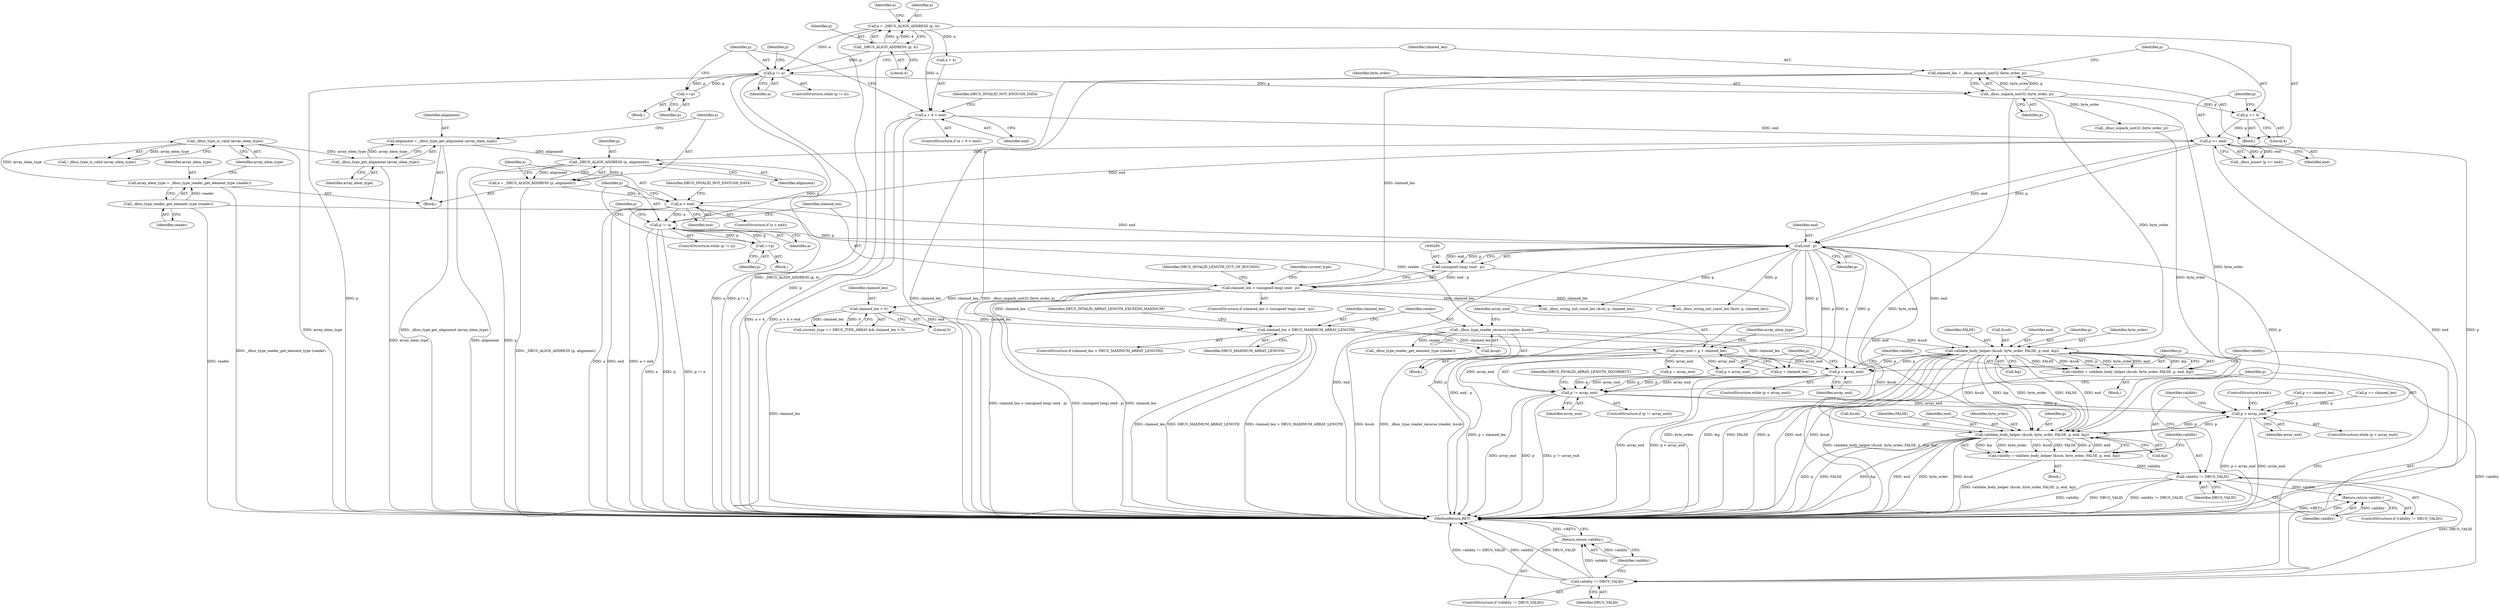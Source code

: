 digraph "0_dbus_7d65a3a6ed8815e34a99c680ac3869fde49dbbd4@pointer" {
"1000432" [label="(Call,validate_body_helper (&sub, byte_order, FALSE, p, end, &p))"];
"1000367" [label="(Call,_dbus_type_reader_recurse (reader, &sub))"];
"1000248" [label="(Call,_dbus_type_reader_get_element_type (reader))"];
"1000426" [label="(Call,p < array_end)"];
"1000432" [label="(Call,validate_body_helper (&sub, byte_order, FALSE, p, end, &p))"];
"1000230" [label="(Call,_dbus_unpack_uint32 (byte_order, p))"];
"1000215" [label="(Call,p != a)"];
"1000226" [label="(Call,++p)"];
"1000203" [label="(Call,_DBUS_ALIGN_ADDRESS (p, 4))"];
"1000201" [label="(Call,a = _DBUS_ALIGN_ADDRESS (p, 4))"];
"1000291" [label="(Call,end - p)"];
"1000237" [label="(Call,p <= end)"];
"1000233" [label="(Call,p += 4)"];
"1000207" [label="(Call,a + 4 > end)"];
"1000267" [label="(Call,a > end)"];
"1000261" [label="(Call,a = _DBUS_ALIGN_ADDRESS (p, alignment))"];
"1000263" [label="(Call,_DBUS_ALIGN_ADDRESS (p, alignment))"];
"1000257" [label="(Call,alignment = _dbus_type_get_alignment (array_elem_type))"];
"1000259" [label="(Call,_dbus_type_get_alignment (array_elem_type))"];
"1000252" [label="(Call,_dbus_type_is_valid (array_elem_type))"];
"1000246" [label="(Call,array_elem_type = _dbus_type_reader_get_element_type (reader))"];
"1000273" [label="(Call,p != a)"];
"1000284" [label="(Call,++p)"];
"1000371" [label="(Call,array_end = p + claimed_len)"];
"1000362" [label="(Call,claimed_len > DBUS_MAXIMUM_ARRAY_LENGTH)"];
"1000287" [label="(Call,claimed_len > (unsigned long) (end - p))"];
"1000228" [label="(Call,claimed_len = _dbus_unpack_uint32 (byte_order, p))"];
"1000289" [label="(Call,(unsigned long) (end - p))"];
"1000353" [label="(Call,claimed_len > 0)"];
"1000430" [label="(Call,validity = validate_body_helper (&sub, byte_order, FALSE, p, end, &p))"];
"1000442" [label="(Call,validity != DBUS_VALID)"];
"1000445" [label="(Return,return validity;)"];
"1000471" [label="(Call,validity != DBUS_VALID)"];
"1000474" [label="(Return,return validity;)"];
"1000461" [label="(Call,validate_body_helper (&sub, byte_order, FALSE, p, end, &p))"];
"1000455" [label="(Call,p < array_end)"];
"1000459" [label="(Call,validity = validate_body_helper (&sub, byte_order, FALSE, p, end, &p))"];
"1000448" [label="(Call,p != array_end)"];
"1000449" [label="(Identifier,p)"];
"1000295" [label="(Identifier,DBUS_INVALID_LENGTH_OUT_OF_BOUNDS)"];
"1000441" [label="(ControlStructure,if (validity != DBUS_VALID))"];
"1000454" [label="(ControlStructure,while (p < array_end))"];
"1000362" [label="(Call,claimed_len > DBUS_MAXIMUM_ARRAY_LENGTH)"];
"1000466" [label="(Identifier,p)"];
"1000233" [label="(Call,p += 4)"];
"1000235" [label="(Literal,4)"];
"1000247" [label="(Identifier,array_elem_type)"];
"1000246" [label="(Call,array_elem_type = _dbus_type_reader_get_element_type (reader))"];
"1000253" [label="(Identifier,array_elem_type)"];
"1000431" [label="(Identifier,validity)"];
"1000213" [label="(Identifier,DBUS_INVALID_NOT_ENOUGH_DATA)"];
"1000368" [label="(Identifier,reader)"];
"1000276" [label="(Block,)"];
"1000274" [label="(Identifier,p)"];
"1000458" [label="(Block,)"];
"1000427" [label="(Identifier,p)"];
"1000203" [label="(Call,_DBUS_ALIGN_ADDRESS (p, 4))"];
"1000273" [label="(Call,p != a)"];
"1000473" [label="(Identifier,DBUS_VALID)"];
"1000372" [label="(Identifier,array_end)"];
"1000753" [label="(MethodReturn,RET)"];
"1000209" [label="(Identifier,a)"];
"1000269" [label="(Identifier,end)"];
"1000361" [label="(ControlStructure,if (claimed_len > DBUS_MAXIMUM_ARRAY_LENGTH))"];
"1000234" [label="(Identifier,p)"];
"1000288" [label="(Identifier,claimed_len)"];
"1000462" [label="(Call,&sub)"];
"1000214" [label="(ControlStructure,while (p != a))"];
"1000261" [label="(Call,a = _DBUS_ALIGN_ADDRESS (p, alignment))"];
"1000442" [label="(Call,validity != DBUS_VALID)"];
"1000444" [label="(Identifier,DBUS_VALID)"];
"1000275" [label="(Identifier,a)"];
"1000208" [label="(Call,a + 4)"];
"1000217" [label="(Identifier,a)"];
"1000364" [label="(Identifier,DBUS_MAXIMUM_ARRAY_LENGTH)"];
"1000298" [label="(Identifier,current_type)"];
"1000206" [label="(ControlStructure,if (a + 4 > end))"];
"1000420" [label="(Call,p = array_end)"];
"1000267" [label="(Call,a > end)"];
"1000430" [label="(Call,validity = validate_body_helper (&sub, byte_order, FALSE, p, end, &p))"];
"1000471" [label="(Call,validity != DBUS_VALID)"];
"1000280" [label="(Identifier,p)"];
"1000258" [label="(Identifier,alignment)"];
"1000465" [label="(Identifier,FALSE)"];
"1000461" [label="(Call,validate_body_helper (&sub, byte_order, FALSE, p, end, &p))"];
"1000284" [label="(Call,++p)"];
"1000373" [label="(Call,p + claimed_len)"];
"1000239" [label="(Identifier,end)"];
"1000265" [label="(Identifier,alignment)"];
"1000432" [label="(Call,validate_body_helper (&sub, byte_order, FALSE, p, end, &p))"];
"1000446" [label="(Identifier,validity)"];
"1000232" [label="(Identifier,p)"];
"1000452" [label="(Identifier,DBUS_INVALID_ARRAY_LENGTH_INCORRECT)"];
"1000460" [label="(Identifier,validity)"];
"1000227" [label="(Identifier,p)"];
"1000236" [label="(Call,_dbus_assert (p <= end))"];
"1000230" [label="(Call,_dbus_unpack_uint32 (byte_order, p))"];
"1000425" [label="(ControlStructure,while (p < array_end))"];
"1000475" [label="(Identifier,validity)"];
"1000263" [label="(Call,_DBUS_ALIGN_ADDRESS (p, alignment))"];
"1000371" [label="(Call,array_end = p + claimed_len)"];
"1000251" [label="(Call,!_dbus_type_is_valid (array_elem_type))"];
"1000231" [label="(Identifier,byte_order)"];
"1000401" [label="(Call,_dbus_unpack_uint32 (byte_order, p))"];
"1000426" [label="(Call,p < array_end)"];
"1000244" [label="(Block,)"];
"1000285" [label="(Identifier,p)"];
"1000476" [label="(ControlStructure,break;)"];
"1000377" [label="(Identifier,array_elem_type)"];
"1000260" [label="(Identifier,array_elem_type)"];
"1000248" [label="(Call,_dbus_type_reader_get_element_type (reader))"];
"1000271" [label="(Identifier,DBUS_INVALID_NOT_ENOUGH_DATA)"];
"1000378" [label="(Call,_dbus_type_reader_get_element_type (reader))"];
"1000474" [label="(Return,return validity;)"];
"1000204" [label="(Identifier,p)"];
"1000468" [label="(Call,&p)"];
"1000292" [label="(Identifier,end)"];
"1000287" [label="(Call,claimed_len > (unsigned long) (end - p))"];
"1000436" [label="(Identifier,FALSE)"];
"1000433" [label="(Call,&sub)"];
"1000438" [label="(Identifier,end)"];
"1000229" [label="(Identifier,claimed_len)"];
"1000349" [label="(Call,current_type == DBUS_TYPE_ARRAY && claimed_len > 0)"];
"1000472" [label="(Identifier,validity)"];
"1000344" [label="(Call,p += claimed_len)"];
"1000328" [label="(Call,_dbus_string_init_const_len (&str, p, claimed_len))"];
"1000238" [label="(Identifier,p)"];
"1000272" [label="(ControlStructure,while (p != a))"];
"1000467" [label="(Identifier,end)"];
"1000199" [label="(Block,)"];
"1000456" [label="(Identifier,p)"];
"1000445" [label="(Return,return validity;)"];
"1000237" [label="(Call,p <= end)"];
"1000293" [label="(Identifier,p)"];
"1000202" [label="(Identifier,a)"];
"1000457" [label="(Identifier,array_end)"];
"1000201" [label="(Call,a = _DBUS_ALIGN_ADDRESS (p, 4))"];
"1000211" [label="(Identifier,end)"];
"1000395" [label="(Call,p < array_end)"];
"1000356" [label="(Block,)"];
"1000226" [label="(Call,++p)"];
"1000249" [label="(Identifier,reader)"];
"1000222" [label="(Identifier,p)"];
"1000450" [label="(Identifier,array_end)"];
"1000266" [label="(ControlStructure,if (a > end))"];
"1000289" [label="(Call,(unsigned long) (end - p))"];
"1000205" [label="(Literal,4)"];
"1000437" [label="(Identifier,p)"];
"1000353" [label="(Call,claimed_len > 0)"];
"1000318" [label="(Call,p += claimed_len)"];
"1000367" [label="(Call,_dbus_type_reader_recurse (reader, &sub))"];
"1000216" [label="(Identifier,p)"];
"1000228" [label="(Call,claimed_len = _dbus_unpack_uint32 (byte_order, p))"];
"1000428" [label="(Identifier,array_end)"];
"1000215" [label="(Call,p != a)"];
"1000355" [label="(Literal,0)"];
"1000363" [label="(Identifier,claimed_len)"];
"1000447" [label="(ControlStructure,if (p != array_end))"];
"1000448" [label="(Call,p != array_end)"];
"1000369" [label="(Call,&sub)"];
"1000257" [label="(Call,alignment = _dbus_type_get_alignment (array_elem_type))"];
"1000207" [label="(Call,a + 4 > end)"];
"1000302" [label="(Call,_dbus_string_init_const_len (&str, p, claimed_len))"];
"1000262" [label="(Identifier,a)"];
"1000464" [label="(Identifier,byte_order)"];
"1000470" [label="(ControlStructure,if (validity != DBUS_VALID))"];
"1000435" [label="(Identifier,byte_order)"];
"1000455" [label="(Call,p < array_end)"];
"1000429" [label="(Block,)"];
"1000264" [label="(Identifier,p)"];
"1000291" [label="(Call,end - p)"];
"1000286" [label="(ControlStructure,if (claimed_len > (unsigned long) (end - p)))"];
"1000259" [label="(Call,_dbus_type_get_alignment (array_elem_type))"];
"1000443" [label="(Identifier,validity)"];
"1000268" [label="(Identifier,a)"];
"1000354" [label="(Identifier,claimed_len)"];
"1000218" [label="(Block,)"];
"1000439" [label="(Call,&p)"];
"1000252" [label="(Call,_dbus_type_is_valid (array_elem_type))"];
"1000459" [label="(Call,validity = validate_body_helper (&sub, byte_order, FALSE, p, end, &p))"];
"1000366" [label="(Identifier,DBUS_INVALID_ARRAY_LENGTH_EXCEEDS_MAXIMUM)"];
"1000432" -> "1000430"  [label="AST: "];
"1000432" -> "1000439"  [label="CFG: "];
"1000433" -> "1000432"  [label="AST: "];
"1000435" -> "1000432"  [label="AST: "];
"1000436" -> "1000432"  [label="AST: "];
"1000437" -> "1000432"  [label="AST: "];
"1000438" -> "1000432"  [label="AST: "];
"1000439" -> "1000432"  [label="AST: "];
"1000430" -> "1000432"  [label="CFG: "];
"1000432" -> "1000753"  [label="DDG: FALSE"];
"1000432" -> "1000753"  [label="DDG: p"];
"1000432" -> "1000753"  [label="DDG: end"];
"1000432" -> "1000753"  [label="DDG: &sub"];
"1000432" -> "1000753"  [label="DDG: byte_order"];
"1000432" -> "1000753"  [label="DDG: &p"];
"1000432" -> "1000426"  [label="DDG: p"];
"1000432" -> "1000430"  [label="DDG: FALSE"];
"1000432" -> "1000430"  [label="DDG: &sub"];
"1000432" -> "1000430"  [label="DDG: p"];
"1000432" -> "1000430"  [label="DDG: byte_order"];
"1000432" -> "1000430"  [label="DDG: end"];
"1000432" -> "1000430"  [label="DDG: &p"];
"1000367" -> "1000432"  [label="DDG: &sub"];
"1000426" -> "1000432"  [label="DDG: p"];
"1000230" -> "1000432"  [label="DDG: byte_order"];
"1000291" -> "1000432"  [label="DDG: end"];
"1000432" -> "1000461"  [label="DDG: &sub"];
"1000432" -> "1000461"  [label="DDG: &p"];
"1000432" -> "1000461"  [label="DDG: byte_order"];
"1000432" -> "1000461"  [label="DDG: FALSE"];
"1000432" -> "1000461"  [label="DDG: end"];
"1000367" -> "1000356"  [label="AST: "];
"1000367" -> "1000369"  [label="CFG: "];
"1000368" -> "1000367"  [label="AST: "];
"1000369" -> "1000367"  [label="AST: "];
"1000372" -> "1000367"  [label="CFG: "];
"1000367" -> "1000753"  [label="DDG: &sub"];
"1000367" -> "1000753"  [label="DDG: _dbus_type_reader_recurse (reader, &sub)"];
"1000248" -> "1000367"  [label="DDG: reader"];
"1000367" -> "1000378"  [label="DDG: reader"];
"1000367" -> "1000461"  [label="DDG: &sub"];
"1000248" -> "1000246"  [label="AST: "];
"1000248" -> "1000249"  [label="CFG: "];
"1000249" -> "1000248"  [label="AST: "];
"1000246" -> "1000248"  [label="CFG: "];
"1000248" -> "1000753"  [label="DDG: reader"];
"1000248" -> "1000246"  [label="DDG: reader"];
"1000426" -> "1000425"  [label="AST: "];
"1000426" -> "1000428"  [label="CFG: "];
"1000427" -> "1000426"  [label="AST: "];
"1000428" -> "1000426"  [label="AST: "];
"1000431" -> "1000426"  [label="CFG: "];
"1000449" -> "1000426"  [label="CFG: "];
"1000426" -> "1000753"  [label="DDG: array_end"];
"1000426" -> "1000753"  [label="DDG: p < array_end"];
"1000291" -> "1000426"  [label="DDG: p"];
"1000371" -> "1000426"  [label="DDG: array_end"];
"1000426" -> "1000448"  [label="DDG: p"];
"1000426" -> "1000448"  [label="DDG: array_end"];
"1000230" -> "1000228"  [label="AST: "];
"1000230" -> "1000232"  [label="CFG: "];
"1000231" -> "1000230"  [label="AST: "];
"1000232" -> "1000230"  [label="AST: "];
"1000228" -> "1000230"  [label="CFG: "];
"1000230" -> "1000753"  [label="DDG: byte_order"];
"1000230" -> "1000228"  [label="DDG: byte_order"];
"1000230" -> "1000228"  [label="DDG: p"];
"1000215" -> "1000230"  [label="DDG: p"];
"1000230" -> "1000233"  [label="DDG: p"];
"1000230" -> "1000401"  [label="DDG: byte_order"];
"1000230" -> "1000461"  [label="DDG: byte_order"];
"1000215" -> "1000214"  [label="AST: "];
"1000215" -> "1000217"  [label="CFG: "];
"1000216" -> "1000215"  [label="AST: "];
"1000217" -> "1000215"  [label="AST: "];
"1000222" -> "1000215"  [label="CFG: "];
"1000229" -> "1000215"  [label="CFG: "];
"1000215" -> "1000753"  [label="DDG: p"];
"1000215" -> "1000753"  [label="DDG: a"];
"1000215" -> "1000753"  [label="DDG: p != a"];
"1000226" -> "1000215"  [label="DDG: p"];
"1000203" -> "1000215"  [label="DDG: p"];
"1000201" -> "1000215"  [label="DDG: a"];
"1000215" -> "1000226"  [label="DDG: p"];
"1000226" -> "1000218"  [label="AST: "];
"1000226" -> "1000227"  [label="CFG: "];
"1000227" -> "1000226"  [label="AST: "];
"1000216" -> "1000226"  [label="CFG: "];
"1000203" -> "1000201"  [label="AST: "];
"1000203" -> "1000205"  [label="CFG: "];
"1000204" -> "1000203"  [label="AST: "];
"1000205" -> "1000203"  [label="AST: "];
"1000201" -> "1000203"  [label="CFG: "];
"1000203" -> "1000753"  [label="DDG: p"];
"1000203" -> "1000201"  [label="DDG: p"];
"1000203" -> "1000201"  [label="DDG: 4"];
"1000201" -> "1000199"  [label="AST: "];
"1000202" -> "1000201"  [label="AST: "];
"1000209" -> "1000201"  [label="CFG: "];
"1000201" -> "1000753"  [label="DDG: _DBUS_ALIGN_ADDRESS (p, 4)"];
"1000201" -> "1000207"  [label="DDG: a"];
"1000201" -> "1000208"  [label="DDG: a"];
"1000291" -> "1000289"  [label="AST: "];
"1000291" -> "1000293"  [label="CFG: "];
"1000292" -> "1000291"  [label="AST: "];
"1000293" -> "1000291"  [label="AST: "];
"1000289" -> "1000291"  [label="CFG: "];
"1000291" -> "1000753"  [label="DDG: end"];
"1000291" -> "1000753"  [label="DDG: p"];
"1000291" -> "1000289"  [label="DDG: end"];
"1000291" -> "1000289"  [label="DDG: p"];
"1000237" -> "1000291"  [label="DDG: end"];
"1000237" -> "1000291"  [label="DDG: p"];
"1000267" -> "1000291"  [label="DDG: end"];
"1000273" -> "1000291"  [label="DDG: p"];
"1000291" -> "1000302"  [label="DDG: p"];
"1000291" -> "1000328"  [label="DDG: p"];
"1000291" -> "1000371"  [label="DDG: p"];
"1000291" -> "1000373"  [label="DDG: p"];
"1000291" -> "1000395"  [label="DDG: p"];
"1000291" -> "1000455"  [label="DDG: p"];
"1000291" -> "1000461"  [label="DDG: end"];
"1000237" -> "1000236"  [label="AST: "];
"1000237" -> "1000239"  [label="CFG: "];
"1000238" -> "1000237"  [label="AST: "];
"1000239" -> "1000237"  [label="AST: "];
"1000236" -> "1000237"  [label="CFG: "];
"1000237" -> "1000753"  [label="DDG: end"];
"1000237" -> "1000753"  [label="DDG: p"];
"1000237" -> "1000236"  [label="DDG: p"];
"1000237" -> "1000236"  [label="DDG: end"];
"1000233" -> "1000237"  [label="DDG: p"];
"1000207" -> "1000237"  [label="DDG: end"];
"1000237" -> "1000263"  [label="DDG: p"];
"1000237" -> "1000267"  [label="DDG: end"];
"1000233" -> "1000199"  [label="AST: "];
"1000233" -> "1000235"  [label="CFG: "];
"1000234" -> "1000233"  [label="AST: "];
"1000235" -> "1000233"  [label="AST: "];
"1000238" -> "1000233"  [label="CFG: "];
"1000207" -> "1000206"  [label="AST: "];
"1000207" -> "1000211"  [label="CFG: "];
"1000208" -> "1000207"  [label="AST: "];
"1000211" -> "1000207"  [label="AST: "];
"1000213" -> "1000207"  [label="CFG: "];
"1000216" -> "1000207"  [label="CFG: "];
"1000207" -> "1000753"  [label="DDG: a + 4"];
"1000207" -> "1000753"  [label="DDG: a + 4 > end"];
"1000207" -> "1000753"  [label="DDG: end"];
"1000267" -> "1000266"  [label="AST: "];
"1000267" -> "1000269"  [label="CFG: "];
"1000268" -> "1000267"  [label="AST: "];
"1000269" -> "1000267"  [label="AST: "];
"1000271" -> "1000267"  [label="CFG: "];
"1000274" -> "1000267"  [label="CFG: "];
"1000267" -> "1000753"  [label="DDG: end"];
"1000267" -> "1000753"  [label="DDG: a > end"];
"1000267" -> "1000753"  [label="DDG: a"];
"1000261" -> "1000267"  [label="DDG: a"];
"1000267" -> "1000273"  [label="DDG: a"];
"1000261" -> "1000244"  [label="AST: "];
"1000261" -> "1000263"  [label="CFG: "];
"1000262" -> "1000261"  [label="AST: "];
"1000263" -> "1000261"  [label="AST: "];
"1000268" -> "1000261"  [label="CFG: "];
"1000261" -> "1000753"  [label="DDG: _DBUS_ALIGN_ADDRESS (p, alignment)"];
"1000263" -> "1000261"  [label="DDG: p"];
"1000263" -> "1000261"  [label="DDG: alignment"];
"1000263" -> "1000265"  [label="CFG: "];
"1000264" -> "1000263"  [label="AST: "];
"1000265" -> "1000263"  [label="AST: "];
"1000263" -> "1000753"  [label="DDG: alignment"];
"1000263" -> "1000753"  [label="DDG: p"];
"1000257" -> "1000263"  [label="DDG: alignment"];
"1000263" -> "1000273"  [label="DDG: p"];
"1000257" -> "1000244"  [label="AST: "];
"1000257" -> "1000259"  [label="CFG: "];
"1000258" -> "1000257"  [label="AST: "];
"1000259" -> "1000257"  [label="AST: "];
"1000262" -> "1000257"  [label="CFG: "];
"1000257" -> "1000753"  [label="DDG: _dbus_type_get_alignment (array_elem_type)"];
"1000259" -> "1000257"  [label="DDG: array_elem_type"];
"1000259" -> "1000260"  [label="CFG: "];
"1000260" -> "1000259"  [label="AST: "];
"1000259" -> "1000753"  [label="DDG: array_elem_type"];
"1000252" -> "1000259"  [label="DDG: array_elem_type"];
"1000252" -> "1000251"  [label="AST: "];
"1000252" -> "1000253"  [label="CFG: "];
"1000253" -> "1000252"  [label="AST: "];
"1000251" -> "1000252"  [label="CFG: "];
"1000252" -> "1000753"  [label="DDG: array_elem_type"];
"1000252" -> "1000251"  [label="DDG: array_elem_type"];
"1000246" -> "1000252"  [label="DDG: array_elem_type"];
"1000246" -> "1000244"  [label="AST: "];
"1000247" -> "1000246"  [label="AST: "];
"1000253" -> "1000246"  [label="CFG: "];
"1000246" -> "1000753"  [label="DDG: _dbus_type_reader_get_element_type (reader)"];
"1000273" -> "1000272"  [label="AST: "];
"1000273" -> "1000275"  [label="CFG: "];
"1000274" -> "1000273"  [label="AST: "];
"1000275" -> "1000273"  [label="AST: "];
"1000280" -> "1000273"  [label="CFG: "];
"1000288" -> "1000273"  [label="CFG: "];
"1000273" -> "1000753"  [label="DDG: a"];
"1000273" -> "1000753"  [label="DDG: p"];
"1000273" -> "1000753"  [label="DDG: p != a"];
"1000284" -> "1000273"  [label="DDG: p"];
"1000273" -> "1000284"  [label="DDG: p"];
"1000284" -> "1000276"  [label="AST: "];
"1000284" -> "1000285"  [label="CFG: "];
"1000285" -> "1000284"  [label="AST: "];
"1000274" -> "1000284"  [label="CFG: "];
"1000371" -> "1000356"  [label="AST: "];
"1000371" -> "1000373"  [label="CFG: "];
"1000372" -> "1000371"  [label="AST: "];
"1000373" -> "1000371"  [label="AST: "];
"1000377" -> "1000371"  [label="CFG: "];
"1000371" -> "1000753"  [label="DDG: p + claimed_len"];
"1000362" -> "1000371"  [label="DDG: claimed_len"];
"1000371" -> "1000395"  [label="DDG: array_end"];
"1000371" -> "1000420"  [label="DDG: array_end"];
"1000371" -> "1000448"  [label="DDG: array_end"];
"1000362" -> "1000361"  [label="AST: "];
"1000362" -> "1000364"  [label="CFG: "];
"1000363" -> "1000362"  [label="AST: "];
"1000364" -> "1000362"  [label="AST: "];
"1000366" -> "1000362"  [label="CFG: "];
"1000368" -> "1000362"  [label="CFG: "];
"1000362" -> "1000753"  [label="DDG: DBUS_MAXIMUM_ARRAY_LENGTH"];
"1000362" -> "1000753"  [label="DDG: claimed_len > DBUS_MAXIMUM_ARRAY_LENGTH"];
"1000362" -> "1000753"  [label="DDG: claimed_len"];
"1000287" -> "1000362"  [label="DDG: claimed_len"];
"1000353" -> "1000362"  [label="DDG: claimed_len"];
"1000362" -> "1000373"  [label="DDG: claimed_len"];
"1000287" -> "1000286"  [label="AST: "];
"1000287" -> "1000289"  [label="CFG: "];
"1000288" -> "1000287"  [label="AST: "];
"1000289" -> "1000287"  [label="AST: "];
"1000295" -> "1000287"  [label="CFG: "];
"1000298" -> "1000287"  [label="CFG: "];
"1000287" -> "1000753"  [label="DDG: claimed_len > (unsigned long) (end - p)"];
"1000287" -> "1000753"  [label="DDG: (unsigned long) (end - p)"];
"1000287" -> "1000753"  [label="DDG: claimed_len"];
"1000228" -> "1000287"  [label="DDG: claimed_len"];
"1000289" -> "1000287"  [label="DDG: end - p"];
"1000287" -> "1000302"  [label="DDG: claimed_len"];
"1000287" -> "1000328"  [label="DDG: claimed_len"];
"1000287" -> "1000353"  [label="DDG: claimed_len"];
"1000228" -> "1000199"  [label="AST: "];
"1000229" -> "1000228"  [label="AST: "];
"1000234" -> "1000228"  [label="CFG: "];
"1000228" -> "1000753"  [label="DDG: claimed_len"];
"1000228" -> "1000753"  [label="DDG: _dbus_unpack_uint32 (byte_order, p)"];
"1000290" -> "1000289"  [label="AST: "];
"1000289" -> "1000753"  [label="DDG: end - p"];
"1000353" -> "1000349"  [label="AST: "];
"1000353" -> "1000355"  [label="CFG: "];
"1000354" -> "1000353"  [label="AST: "];
"1000355" -> "1000353"  [label="AST: "];
"1000349" -> "1000353"  [label="CFG: "];
"1000353" -> "1000753"  [label="DDG: claimed_len"];
"1000353" -> "1000349"  [label="DDG: claimed_len"];
"1000353" -> "1000349"  [label="DDG: 0"];
"1000430" -> "1000429"  [label="AST: "];
"1000431" -> "1000430"  [label="AST: "];
"1000443" -> "1000430"  [label="CFG: "];
"1000430" -> "1000753"  [label="DDG: validate_body_helper (&sub, byte_order, FALSE, p, end, &p)"];
"1000430" -> "1000442"  [label="DDG: validity"];
"1000442" -> "1000441"  [label="AST: "];
"1000442" -> "1000444"  [label="CFG: "];
"1000443" -> "1000442"  [label="AST: "];
"1000444" -> "1000442"  [label="AST: "];
"1000427" -> "1000442"  [label="CFG: "];
"1000446" -> "1000442"  [label="CFG: "];
"1000442" -> "1000753"  [label="DDG: validity != DBUS_VALID"];
"1000442" -> "1000753"  [label="DDG: validity"];
"1000442" -> "1000753"  [label="DDG: DBUS_VALID"];
"1000442" -> "1000445"  [label="DDG: validity"];
"1000442" -> "1000471"  [label="DDG: DBUS_VALID"];
"1000445" -> "1000441"  [label="AST: "];
"1000445" -> "1000446"  [label="CFG: "];
"1000446" -> "1000445"  [label="AST: "];
"1000753" -> "1000445"  [label="CFG: "];
"1000445" -> "1000753"  [label="DDG: <RET>"];
"1000446" -> "1000445"  [label="DDG: validity"];
"1000471" -> "1000470"  [label="AST: "];
"1000471" -> "1000473"  [label="CFG: "];
"1000472" -> "1000471"  [label="AST: "];
"1000473" -> "1000471"  [label="AST: "];
"1000456" -> "1000471"  [label="CFG: "];
"1000475" -> "1000471"  [label="CFG: "];
"1000471" -> "1000753"  [label="DDG: validity"];
"1000471" -> "1000753"  [label="DDG: DBUS_VALID"];
"1000471" -> "1000753"  [label="DDG: validity != DBUS_VALID"];
"1000459" -> "1000471"  [label="DDG: validity"];
"1000471" -> "1000474"  [label="DDG: validity"];
"1000474" -> "1000470"  [label="AST: "];
"1000474" -> "1000475"  [label="CFG: "];
"1000475" -> "1000474"  [label="AST: "];
"1000753" -> "1000474"  [label="CFG: "];
"1000474" -> "1000753"  [label="DDG: <RET>"];
"1000475" -> "1000474"  [label="DDG: validity"];
"1000461" -> "1000459"  [label="AST: "];
"1000461" -> "1000468"  [label="CFG: "];
"1000462" -> "1000461"  [label="AST: "];
"1000464" -> "1000461"  [label="AST: "];
"1000465" -> "1000461"  [label="AST: "];
"1000466" -> "1000461"  [label="AST: "];
"1000467" -> "1000461"  [label="AST: "];
"1000468" -> "1000461"  [label="AST: "];
"1000459" -> "1000461"  [label="CFG: "];
"1000461" -> "1000753"  [label="DDG: FALSE"];
"1000461" -> "1000753"  [label="DDG: &p"];
"1000461" -> "1000753"  [label="DDG: end"];
"1000461" -> "1000753"  [label="DDG: byte_order"];
"1000461" -> "1000753"  [label="DDG: &sub"];
"1000461" -> "1000753"  [label="DDG: p"];
"1000461" -> "1000455"  [label="DDG: p"];
"1000461" -> "1000459"  [label="DDG: &p"];
"1000461" -> "1000459"  [label="DDG: byte_order"];
"1000461" -> "1000459"  [label="DDG: &sub"];
"1000461" -> "1000459"  [label="DDG: FALSE"];
"1000461" -> "1000459"  [label="DDG: p"];
"1000461" -> "1000459"  [label="DDG: end"];
"1000401" -> "1000461"  [label="DDG: byte_order"];
"1000455" -> "1000461"  [label="DDG: p"];
"1000455" -> "1000454"  [label="AST: "];
"1000455" -> "1000457"  [label="CFG: "];
"1000456" -> "1000455"  [label="AST: "];
"1000457" -> "1000455"  [label="AST: "];
"1000460" -> "1000455"  [label="CFG: "];
"1000476" -> "1000455"  [label="CFG: "];
"1000455" -> "1000753"  [label="DDG: p < array_end"];
"1000455" -> "1000753"  [label="DDG: array_end"];
"1000318" -> "1000455"  [label="DDG: p"];
"1000448" -> "1000455"  [label="DDG: p"];
"1000448" -> "1000455"  [label="DDG: array_end"];
"1000344" -> "1000455"  [label="DDG: p"];
"1000459" -> "1000458"  [label="AST: "];
"1000460" -> "1000459"  [label="AST: "];
"1000472" -> "1000459"  [label="CFG: "];
"1000459" -> "1000753"  [label="DDG: validate_body_helper (&sub, byte_order, FALSE, p, end, &p)"];
"1000448" -> "1000447"  [label="AST: "];
"1000448" -> "1000450"  [label="CFG: "];
"1000449" -> "1000448"  [label="AST: "];
"1000450" -> "1000448"  [label="AST: "];
"1000452" -> "1000448"  [label="CFG: "];
"1000456" -> "1000448"  [label="CFG: "];
"1000448" -> "1000753"  [label="DDG: array_end"];
"1000448" -> "1000753"  [label="DDG: p"];
"1000448" -> "1000753"  [label="DDG: p != array_end"];
"1000395" -> "1000448"  [label="DDG: p"];
"1000395" -> "1000448"  [label="DDG: array_end"];
"1000420" -> "1000448"  [label="DDG: p"];
}
